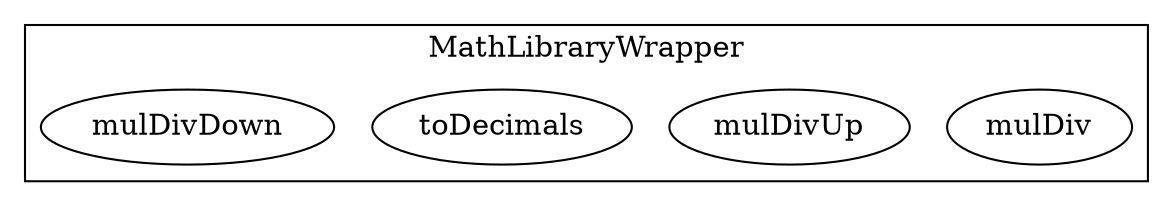 strict digraph {
subgraph cluster_42895_MathLibraryWrapper {
label = "MathLibraryWrapper"
"42895_mulDiv" [label="mulDiv"]
"42895_mulDivUp" [label="mulDivUp"]
"42895_toDecimals" [label="toDecimals"]
"42895_mulDivDown" [label="mulDivDown"]
}subgraph cluster_solidity {
label = "[Solidity]"
}
}